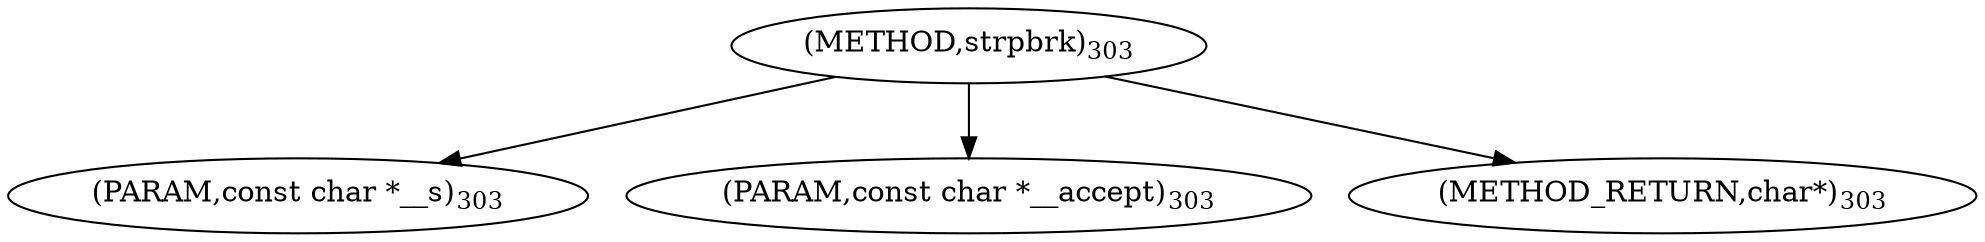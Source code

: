digraph "strpbrk" {  
"98874" [label = <(METHOD,strpbrk)<SUB>303</SUB>> ]
"98875" [label = <(PARAM,const char *__s)<SUB>303</SUB>> ]
"98876" [label = <(PARAM,const char *__accept)<SUB>303</SUB>> ]
"98877" [label = <(METHOD_RETURN,char*)<SUB>303</SUB>> ]
  "98874" -> "98875" 
  "98874" -> "98876" 
  "98874" -> "98877" 
}
